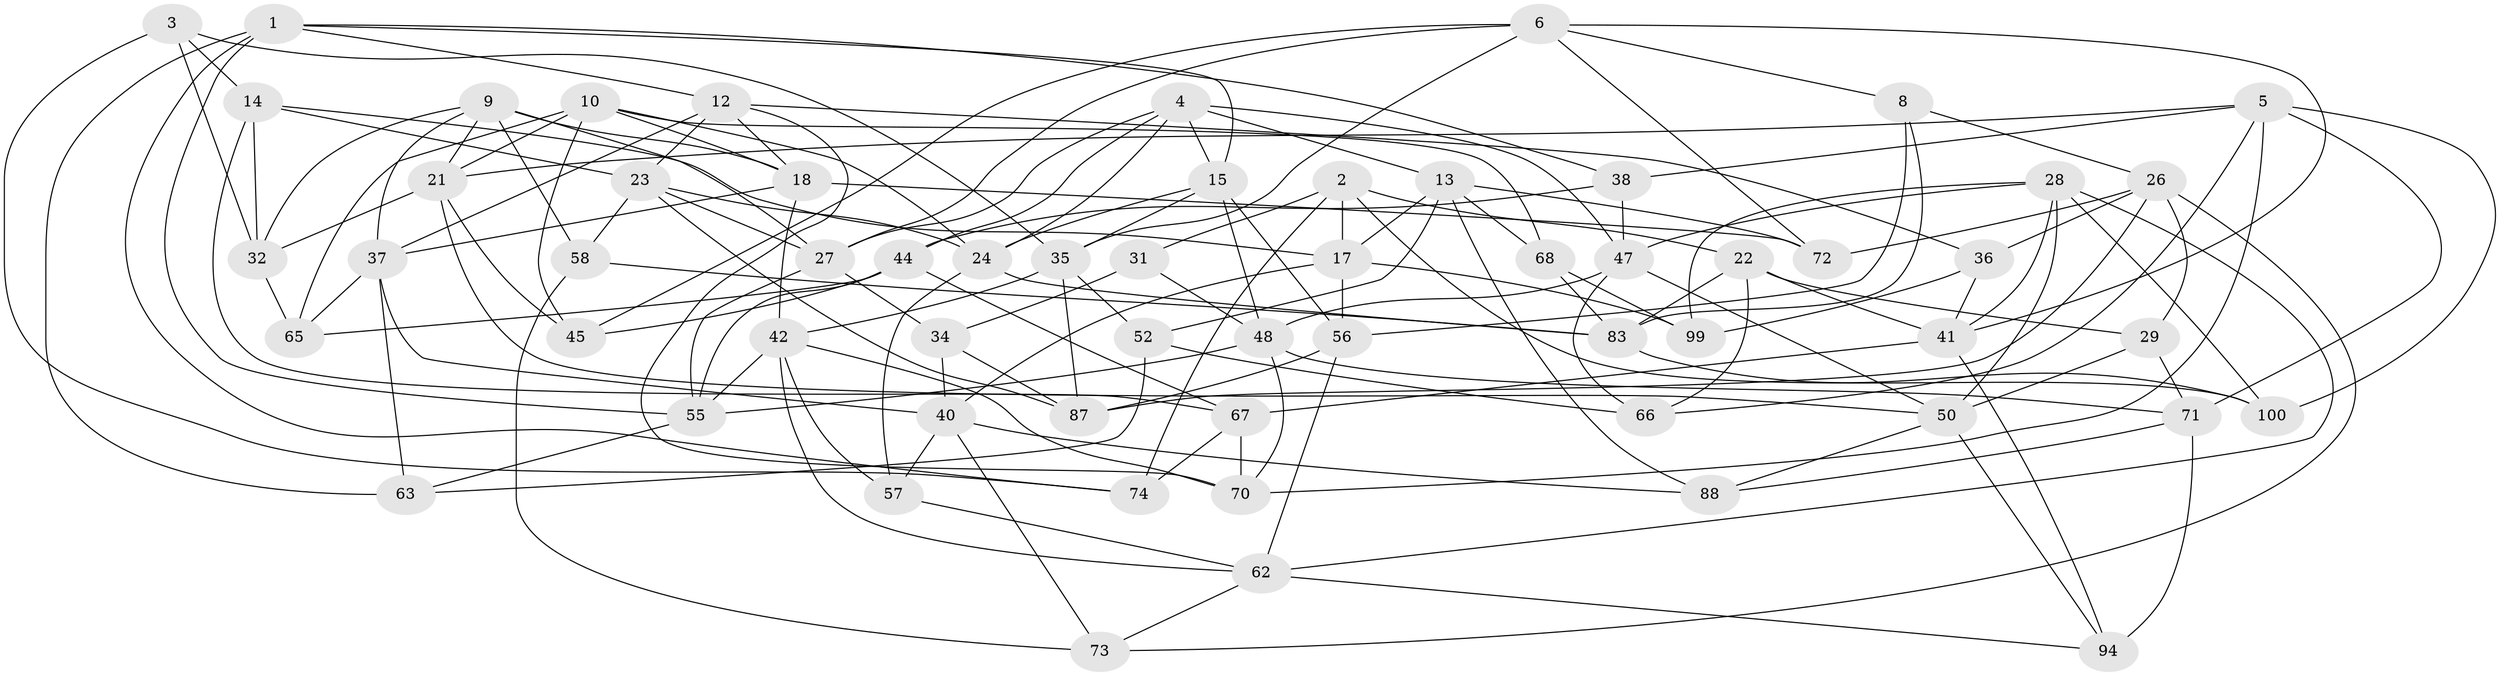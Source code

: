 // original degree distribution, {4: 1.0}
// Generated by graph-tools (version 1.1) at 2025/39/02/21/25 10:39:01]
// undirected, 60 vertices, 153 edges
graph export_dot {
graph [start="1"]
  node [color=gray90,style=filled];
  1 [super="+7"];
  2 [super="+39"];
  3 [super="+85"];
  4 [super="+33"];
  5 [super="+60"];
  6 [super="+11"];
  8;
  9 [super="+84"];
  10 [super="+20"];
  12 [super="+16"];
  13 [super="+25"];
  14 [super="+59"];
  15 [super="+30"];
  17 [super="+19"];
  18 [super="+82"];
  21 [super="+93"];
  22 [super="+75"];
  23 [super="+51"];
  24 [super="+78"];
  26 [super="+46"];
  27 [super="+81"];
  28 [super="+64"];
  29 [super="+76"];
  31;
  32 [super="+49"];
  34;
  35 [super="+77"];
  36;
  37 [super="+61"];
  38;
  40 [super="+54"];
  41 [super="+53"];
  42 [super="+43"];
  44 [super="+92"];
  45;
  47 [super="+86"];
  48 [super="+89"];
  50 [super="+95"];
  52;
  55 [super="+97"];
  56 [super="+69"];
  57;
  58;
  62 [super="+79"];
  63;
  65;
  66;
  67 [super="+98"];
  68;
  70 [super="+96"];
  71 [super="+80"];
  72;
  73;
  74;
  83 [super="+90"];
  87 [super="+91"];
  88;
  94;
  99;
  100;
  1 -- 74;
  1 -- 38;
  1 -- 63;
  1 -- 12;
  1 -- 15;
  1 -- 55;
  2 -- 31 [weight=2];
  2 -- 74;
  2 -- 17;
  2 -- 100;
  2 -- 22;
  3 -- 74;
  3 -- 32 [weight=2];
  3 -- 35;
  3 -- 14 [weight=2];
  4 -- 24;
  4 -- 13;
  4 -- 44;
  4 -- 15;
  4 -- 27;
  4 -- 47;
  5 -- 100;
  5 -- 66;
  5 -- 38;
  5 -- 71;
  5 -- 21;
  5 -- 70;
  6 -- 35;
  6 -- 8;
  6 -- 72;
  6 -- 41;
  6 -- 45;
  6 -- 27;
  8 -- 83;
  8 -- 26;
  8 -- 56;
  9 -- 58;
  9 -- 27;
  9 -- 37;
  9 -- 32;
  9 -- 18;
  9 -- 21;
  10 -- 45;
  10 -- 65;
  10 -- 21;
  10 -- 24;
  10 -- 18;
  10 -- 68;
  12 -- 23;
  12 -- 18;
  12 -- 36;
  12 -- 70;
  12 -- 37;
  13 -- 88;
  13 -- 68;
  13 -- 72;
  13 -- 17;
  13 -- 52;
  14 -- 23;
  14 -- 32;
  14 -- 67;
  14 -- 17;
  15 -- 56;
  15 -- 35;
  15 -- 48;
  15 -- 24;
  17 -- 40;
  17 -- 99;
  17 -- 56;
  18 -- 42;
  18 -- 72;
  18 -- 37;
  21 -- 45;
  21 -- 50;
  21 -- 32;
  22 -- 41;
  22 -- 66;
  22 -- 29 [weight=2];
  22 -- 83;
  23 -- 58;
  23 -- 24;
  23 -- 27;
  23 -- 87;
  24 -- 57;
  24 -- 83;
  26 -- 73;
  26 -- 72;
  26 -- 36;
  26 -- 29;
  26 -- 87;
  27 -- 55;
  27 -- 34;
  28 -- 99;
  28 -- 62;
  28 -- 100;
  28 -- 41;
  28 -- 50;
  28 -- 47;
  29 -- 71 [weight=2];
  29 -- 50;
  31 -- 34;
  31 -- 48;
  32 -- 65;
  34 -- 87;
  34 -- 40;
  35 -- 52;
  35 -- 87;
  35 -- 42;
  36 -- 99;
  36 -- 41;
  37 -- 65;
  37 -- 40;
  37 -- 63;
  38 -- 44;
  38 -- 47;
  40 -- 57;
  40 -- 73;
  40 -- 88;
  41 -- 67;
  41 -- 94;
  42 -- 70;
  42 -- 55;
  42 -- 57;
  42 -- 62;
  44 -- 67;
  44 -- 65;
  44 -- 45;
  44 -- 55;
  47 -- 50;
  47 -- 48;
  47 -- 66;
  48 -- 70;
  48 -- 71;
  48 -- 55;
  50 -- 94;
  50 -- 88;
  52 -- 66;
  52 -- 63;
  55 -- 63;
  56 -- 62;
  56 -- 87 [weight=2];
  57 -- 62;
  58 -- 73;
  58 -- 83;
  62 -- 73;
  62 -- 94;
  67 -- 70 [weight=2];
  67 -- 74;
  68 -- 99;
  68 -- 83;
  71 -- 88;
  71 -- 94;
  83 -- 100;
}
